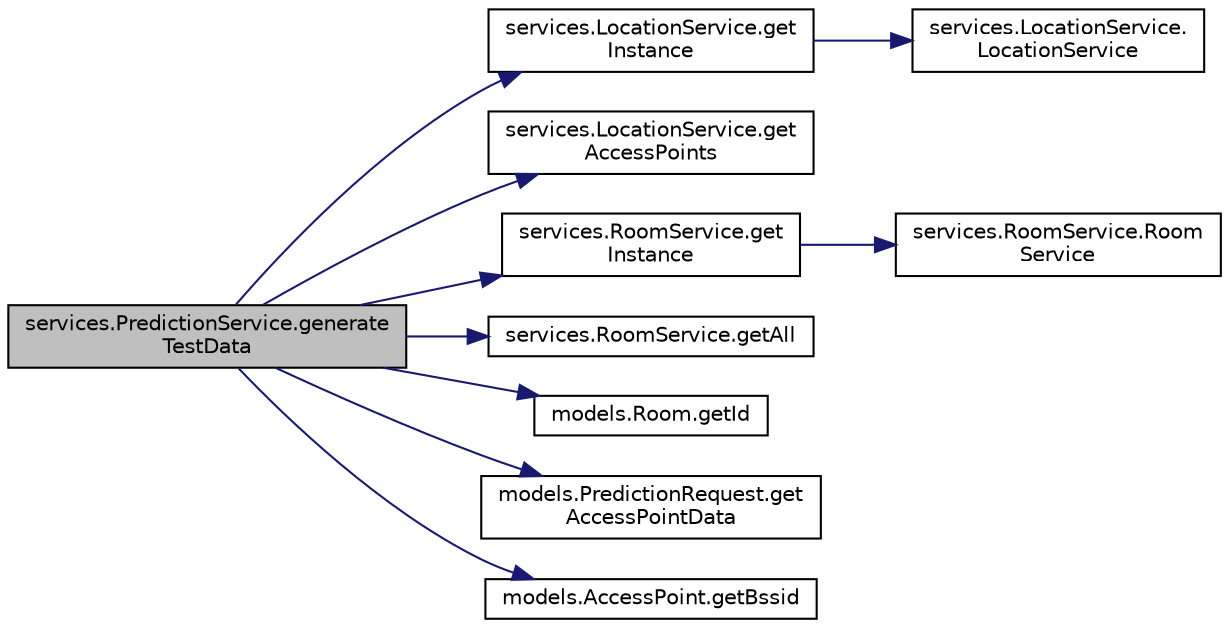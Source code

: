 digraph "services.PredictionService.generateTestData"
{
  edge [fontname="Helvetica",fontsize="10",labelfontname="Helvetica",labelfontsize="10"];
  node [fontname="Helvetica",fontsize="10",shape=record];
  rankdir="LR";
  Node0 [label="services.PredictionService.generate\lTestData",height=0.2,width=0.4,color="black", fillcolor="grey75", style="filled", fontcolor="black"];
  Node0 -> Node1 [color="midnightblue",fontsize="10",style="solid",fontname="Helvetica"];
  Node1 [label="services.LocationService.get\lInstance",height=0.2,width=0.4,color="black", fillcolor="white", style="filled",URL="$classservices_1_1_location_service.html#aa8bbad3b03cffaf61749c7812d5ee938"];
  Node1 -> Node2 [color="midnightblue",fontsize="10",style="solid",fontname="Helvetica"];
  Node2 [label="services.LocationService.\lLocationService",height=0.2,width=0.4,color="black", fillcolor="white", style="filled",URL="$classservices_1_1_location_service.html#a85f8c2226b17fb1dbc11c707f4c8cd73"];
  Node0 -> Node3 [color="midnightblue",fontsize="10",style="solid",fontname="Helvetica"];
  Node3 [label="services.LocationService.get\lAccessPoints",height=0.2,width=0.4,color="black", fillcolor="white", style="filled",URL="$classservices_1_1_location_service.html#a03aad0851039778cf376564f6edec050"];
  Node0 -> Node4 [color="midnightblue",fontsize="10",style="solid",fontname="Helvetica"];
  Node4 [label="services.RoomService.get\lInstance",height=0.2,width=0.4,color="black", fillcolor="white", style="filled",URL="$classservices_1_1_room_service.html#adeddcdbaafe6b272b588002ff3d4d777"];
  Node4 -> Node5 [color="midnightblue",fontsize="10",style="solid",fontname="Helvetica"];
  Node5 [label="services.RoomService.Room\lService",height=0.2,width=0.4,color="black", fillcolor="white", style="filled",URL="$classservices_1_1_room_service.html#a6295cfa7e099005f2f90b9dd5fef09c6"];
  Node0 -> Node6 [color="midnightblue",fontsize="10",style="solid",fontname="Helvetica"];
  Node6 [label="services.RoomService.getAll",height=0.2,width=0.4,color="black", fillcolor="white", style="filled",URL="$classservices_1_1_room_service.html#a8638ce31ba01c962ea29c35afc824b4c"];
  Node0 -> Node7 [color="midnightblue",fontsize="10",style="solid",fontname="Helvetica"];
  Node7 [label="models.Room.getId",height=0.2,width=0.4,color="black", fillcolor="white", style="filled",URL="$classmodels_1_1_room.html#aaaad799593d83ad80c2dad8e5fe89386"];
  Node0 -> Node8 [color="midnightblue",fontsize="10",style="solid",fontname="Helvetica"];
  Node8 [label="models.PredictionRequest.get\lAccessPointData",height=0.2,width=0.4,color="black", fillcolor="white", style="filled",URL="$classmodels_1_1_prediction_request.html#a957acdde4dff28570b2eb330b43b8462"];
  Node0 -> Node9 [color="midnightblue",fontsize="10",style="solid",fontname="Helvetica"];
  Node9 [label="models.AccessPoint.getBssid",height=0.2,width=0.4,color="black", fillcolor="white", style="filled",URL="$classmodels_1_1_access_point.html#a04df3ab2ab8f3ed999c683d0ec370d00"];
}
